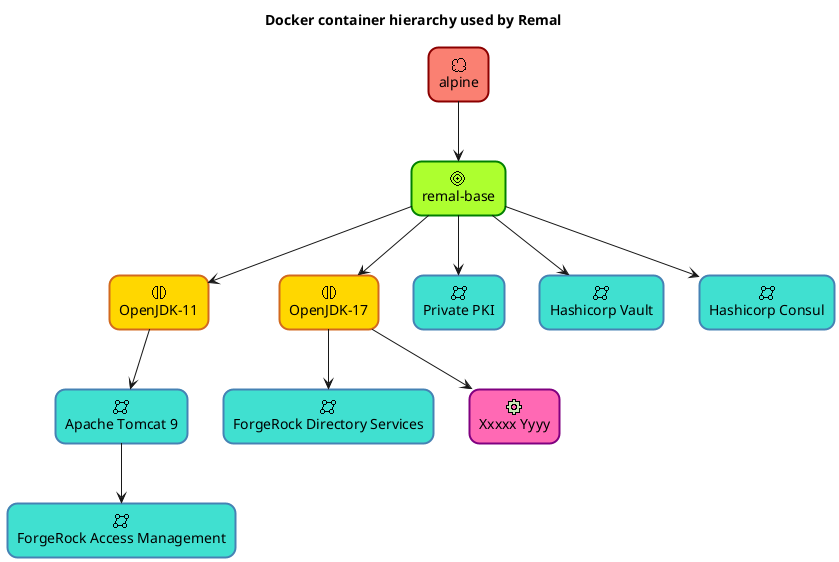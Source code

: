 ' ******************************************************************************
' UML PlantUML diagram that shows the Remal Docker container hierarchy.
'
' Since : Jul, 2023
' Author: Arnold Somogyi <arnold.somogyi@gmail.com>
'
' Copyright (c) 2020-2024 Remal Software and Arnold Somogyi All rights reserved
' ******************************************************************************
@startuml

<style>
  .STYLE_EXTERNAL {
    RoundCorner 20
    LineThickness 2
    LineColor DarkRed
    BackgroundColor Salmon
  }
  .STYLE_BASE {
    RoundCorner 20
    LineThickness 2
    LineColor Green
    BackgroundColor GreenYellow
  }
  .STYLE_CORE {
    RoundCorner 20
    LineThickness 2
    LineColor Chocolate
    BackgroundColor Gold
  }
  .STYLE_INFRA {
    RoundCorner 20
    LineThickness 2
    LineColor SteelBlue
    BackgroundColor Turquoise
  }
  .STYLE_APP {
    RoundCorner 20
    LineThickness 2
    LineColor Purple
    BackgroundColor HotPink
  }
</style>

title **Docker container hierarchy used by Remal**

sprite $JAR_EXTERNAL jar:archimate/meaning
sprite $JAR_BASE     jar:archimate/goal
sprite $JAR_CORE     jar:archimate/interaction
sprite $JAR_INFRA    jar:archimate/network
sprite $JAR_APP      jar:archimate/physical-equipment

rectangle "alpine"                       as alpine  <<$JAR_EXTERNAL>> <<STYLE_EXTERNAL>>
rectangle "remal-base"                   as base    <<$JAR_BASE>>     <<STYLE_BASE>>
rectangle "OpenJDK-11"                   as java11  <<$JAR_CORE>>     <<STYLE_CORE>>
rectangle "OpenJDK-17"                   as java17  <<$JAR_CORE>>     <<STYLE_CORE>>
rectangle "Private PKI"                  as pki     <<$JAR_INFRA>>    <<STYLE_INFRA>>
rectangle "Apache Tomcat 9"              as tomcat9 <<$JAR_INFRA>>    <<STYLE_INFRA>>
rectangle "ForgeRock Directory Services" as ds      <<$JAR_INFRA>>    <<STYLE_INFRA>>
rectangle "ForgeRock Access Management"  as am      <<$JAR_INFRA>>    <<STYLE_INFRA>>
rectangle "Hashicorp Vault"              as vault   <<$JAR_INFRA>>    <<STYLE_INFRA>>
rectangle "Hashicorp Consul"             as consul  <<$JAR_INFRA>>    <<STYLE_INFRA>>
rectangle "Hashicorp Consul"             as consul  <<$JAR_INFRA>>    <<STYLE_INFRA>>
rectangle "Xxxxx Yyyy"                   as xxx     <<$JAR_APP>>      <<STYLE_APP>>

alpine  --> base
base    --> java11
base    --> java17
base    --> pki
java11  --> tomcat9
java17  --> ds
tomcat9 --> am
base    --> vault
base    --> consul
java17     --> xxx

@enduml
